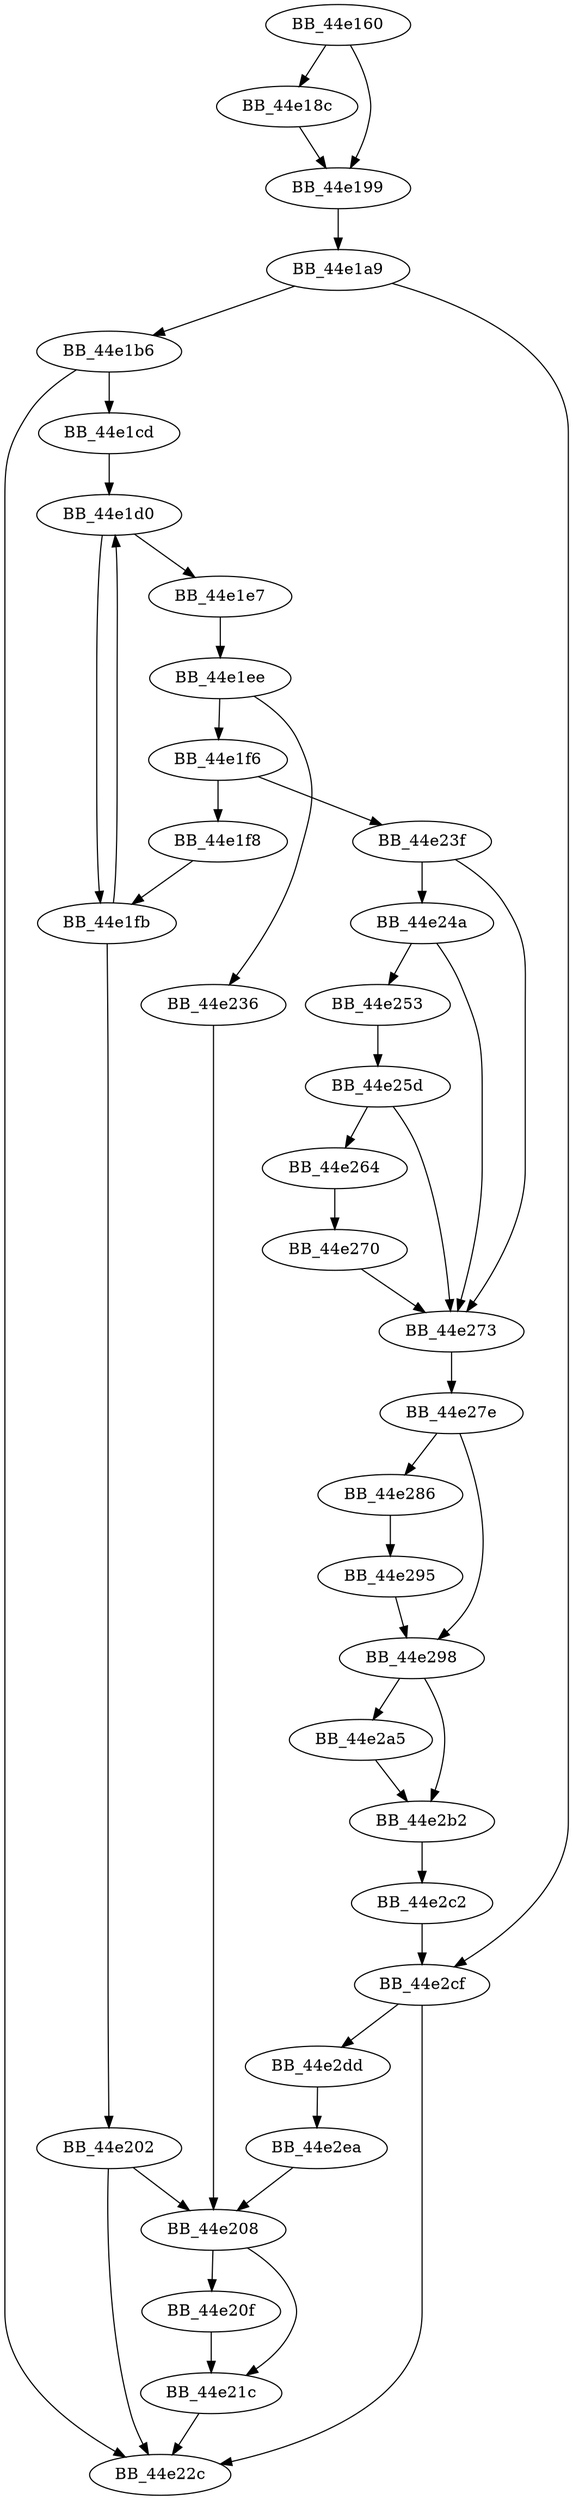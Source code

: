 DiGraph SEH_450470{
BB_44e160->BB_44e18c
BB_44e160->BB_44e199
BB_44e18c->BB_44e199
BB_44e199->BB_44e1a9
BB_44e1a9->BB_44e1b6
BB_44e1a9->BB_44e2cf
BB_44e1b6->BB_44e1cd
BB_44e1b6->BB_44e22c
BB_44e1cd->BB_44e1d0
BB_44e1d0->BB_44e1e7
BB_44e1d0->BB_44e1fb
BB_44e1e7->BB_44e1ee
BB_44e1ee->BB_44e1f6
BB_44e1ee->BB_44e236
BB_44e1f6->BB_44e1f8
BB_44e1f6->BB_44e23f
BB_44e1f8->BB_44e1fb
BB_44e1fb->BB_44e1d0
BB_44e1fb->BB_44e202
BB_44e202->BB_44e208
BB_44e202->BB_44e22c
BB_44e208->BB_44e20f
BB_44e208->BB_44e21c
BB_44e20f->BB_44e21c
BB_44e21c->BB_44e22c
BB_44e236->BB_44e208
BB_44e23f->BB_44e24a
BB_44e23f->BB_44e273
BB_44e24a->BB_44e253
BB_44e24a->BB_44e273
BB_44e253->BB_44e25d
BB_44e25d->BB_44e264
BB_44e25d->BB_44e273
BB_44e264->BB_44e270
BB_44e270->BB_44e273
BB_44e273->BB_44e27e
BB_44e27e->BB_44e286
BB_44e27e->BB_44e298
BB_44e286->BB_44e295
BB_44e295->BB_44e298
BB_44e298->BB_44e2a5
BB_44e298->BB_44e2b2
BB_44e2a5->BB_44e2b2
BB_44e2b2->BB_44e2c2
BB_44e2c2->BB_44e2cf
BB_44e2cf->BB_44e22c
BB_44e2cf->BB_44e2dd
BB_44e2dd->BB_44e2ea
BB_44e2ea->BB_44e208
}

